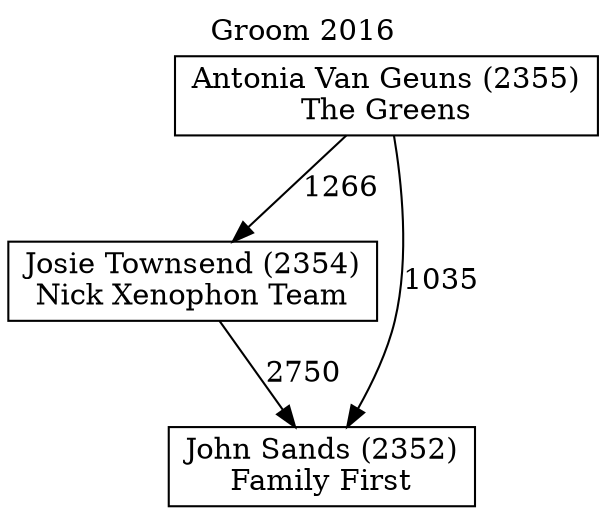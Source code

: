 // House preference flow
digraph "John Sands (2352)_Groom_2016" {
	graph [label="Groom 2016" labelloc=t mclimit=10]
	node [shape=box]
	"Antonia Van Geuns (2355)" [label="Antonia Van Geuns (2355)
The Greens"]
	"Josie Townsend (2354)" [label="Josie Townsend (2354)
Nick Xenophon Team"]
	"John Sands (2352)" [label="John Sands (2352)
Family First"]
	"Josie Townsend (2354)" -> "John Sands (2352)" [label=2750]
	"Antonia Van Geuns (2355)" -> "Josie Townsend (2354)" [label=1266]
	"Antonia Van Geuns (2355)" -> "John Sands (2352)" [label=1035]
}
